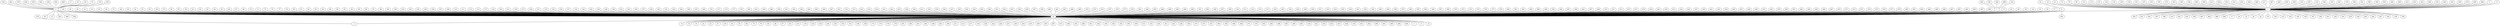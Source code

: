 graph x {
1 -- 10
5 -- 10
7 -- 10
8 -- 10
10 -- 2
10 -- 3
10 -- 6
10 -- 12
10 -- 14
10 -- 15
10 -- 19
10 -- 22
10 -- 24
10 -- 27
10 -- 29
10 -- 44
10 -- 55
10 -- 68
10 -- 73
10 -- 76
10 -- 85
10 -- 86
10 -- 87
10 -- 101
10 -- 116
10 -- 119
10 -- 124
10 -- 126
10 -- 128
10 -- 130
10 -- 140
10 -- 151
10 -- 158
10 -- 169
10 -- 173
10 -- 175
10 -- 176
10 -- 178
10 -- 187
10 -- 189
10 -- 193
10 -- 196
10 -- 199
10 -- 203
10 -- 208
10 -- 211
10 -- 214
10 -- 217
10 -- 219
10 -- 220
10 -- 224
10 -- 226
10 -- 227
10 -- 240
10 -- 243
10 -- 247
10 -- 249
10 -- 250
10 -- 267
10 -- 272
10 -- 280
10 -- 283
10 -- 286
10 -- 291
10 -- 292
10 -- 293
10 -- 302
10 -- 303
10 -- 305
10 -- 309
10 -- 315
10 -- 316
10 -- 318
10 -- 321
10 -- 322
10 -- 326
10 -- 336
10 -- 337
10 -- 347
10 -- 351
10 -- 360
10 -- 363
10 -- 366
10 -- 369
10 -- 371
10 -- 374
10 -- 382
10 -- 384
10 -- 388
10 -- 392
10 -- 398
10 -- 405
10 -- 419
10 -- 421
10 -- 425
10 -- 426
10 -- 427
10 -- 429
10 -- 433
10 -- 451
10 -- 452
10 -- 459
10 -- 461
10 -- 468
10 -- 492
10 -- 500
13 -- 10
25 -- 10
26 -- 10
28 -- 10
32 -- 10
33 -- 10
34 -- 10
37 -- 10
38 -- 10
39 -- 10
40 -- 10
41 -- 10
43 -- 10
45 -- 10
46 -- 10
47 -- 10
48 -- 10
49 -- 10
52 -- 10
53 -- 10
54 -- 10
56 -- 10
57 -- 10
58 -- 10
59 -- 10
60 -- 10
61 -- 10
62 -- 10
63 -- 10
64 -- 10
65 -- 10
66 -- 10
67 -- 10
69 -- 10
70 -- 10
71 -- 10
72 -- 10
75 -- 10
77 -- 10
79 -- 10
80 -- 10
81 -- 10
82 -- 10
83 -- 10
84 -- 10
88 -- 10
89 -- 10
92 -- 10
94 -- 10
95 -- 10
96 -- 10
97 -- 10
98 -- 10
99 -- 10
100 -- 10
102 -- 10
103 -- 10
104 -- 10
105 -- 10
106 -- 10
107 -- 10
108 -- 10
110 -- 10
111 -- 10
112 -- 10
114 -- 10
117 -- 10
118 -- 10
120 -- 10
121 -- 10
125 -- 10
127 -- 10
129 -- 10
131 -- 10
133 -- 10
134 -- 10
136 -- 10
137 -- 10
142 -- 10
144 -- 10
145 -- 10
146 -- 10
148 -- 10
149 -- 10
152 -- 10
154 -- 10
156 -- 10
157 -- 10
159 -- 10
160 -- 10
161 -- 10
162 -- 10
164 -- 10
166 -- 10
167 -- 10
168 -- 10
170 -- 10
171 -- 10
172 -- 10
177 -- 10
179 -- 10
180 -- 10
181 -- 10
184 -- 10
186 -- 10
190 -- 10
191 -- 10
192 -- 10
194 -- 10
204 -- 10
205 -- 10
206 -- 10
207 -- 10
210 -- 10
212 -- 10
213 -- 10
215 -- 10
216 -- 10
218 -- 10
221 -- 10
222 -- 10
225 -- 10
228 -- 10
230 -- 10
231 -- 10
232 -- 10
235 -- 10
236 -- 10
237 -- 10
238 -- 10
239 -- 10
244 -- 10
245 -- 10
248 -- 10
251 -- 10
252 -- 10
253 -- 10
254 -- 10
256 -- 10
257 -- 10
259 -- 10
260 -- 10
261 -- 10
263 -- 10
266 -- 10
268 -- 10
270 -- 10
273 -- 10
274 -- 10
275 -- 10
276 -- 10
277 -- 10
278 -- 10
281 -- 10
284 -- 10
285 -- 10
288 -- 10
289 -- 10
290 -- 10
296 -- 10
298 -- 10
301 -- 10
304 -- 10
306 -- 10
307 -- 10
308 -- 10
310 -- 10
311 -- 10
312 -- 10
313 -- 10
317 -- 10
320 -- 10
323 -- 10
324 -- 10
325 -- 10
328 -- 10
330 -- 10
331 -- 10
333 -- 10
334 -- 10
335 -- 10
339 -- 10
341 -- 10
342 -- 10
344 -- 10
346 -- 10
349 -- 10
356 -- 10
357 -- 10
358 -- 10
359 -- 10
364 -- 10
365 -- 10
367 -- 10
368 -- 10
370 -- 10
372 -- 10
373 -- 10
375 -- 10
376 -- 10
377 -- 10
378 -- 10
380 -- 10
381 -- 10
383 -- 10
386 -- 10
389 -- 10
390 -- 10
393 -- 10
394 -- 10
397 -- 10
399 -- 10
401 -- 10
407 -- 10
408 -- 10
410 -- 10
411 -- 10
413 -- 10
415 -- 10
417 -- 10
418 -- 10
420 -- 10
422 -- 10
430 -- 10
431 -- 10
432 -- 10
434 -- 10
437 -- 10
439 -- 10
441 -- 10
442 -- 10
444 -- 10
446 -- 10
447 -- 10
448 -- 10
449 -- 10
453 -- 10
454 -- 10
455 -- 10
456 -- 10
457 -- 10
462 -- 10
464 -- 10
465 -- 10
466 -- 10
467 -- 10
470 -- 10
471 -- 10
472 -- 10
473 -- 10
474 -- 10
475 -- 10
476 -- 10
477 -- 10
478 -- 10
480 -- 10
481 -- 10
483 -- 10
484 -- 10
485 -- 10
486 -- 10
487 -- 10
491 -- 10
493 -- 10
495 -- 10
497 -- 10
499 -- 10
1 -- 17
1 -- 18
1 -- 35
1 -- 36
1 -- 42
1 -- 50
1 -- 109
1 -- 123
1 -- 163
1 -- 165
1 -- 195
1 -- 197
1 -- 198
1 -- 201
1 -- 202
1 -- 234
1 -- 255
1 -- 258
1 -- 265
1 -- 282
1 -- 297
1 -- 329
1 -- 338
1 -- 350
1 -- 352
1 -- 353
1 -- 362
1 -- 387
1 -- 396
1 -- 414
1 -- 423
1 -- 438
1 -- 458
1 -- 463
1 -- 482
1 -- 488
1 -- 490
4 -- 1
11 -- 1
16 -- 1
21 -- 1
74 -- 1
78 -- 1
90 -- 1
93 -- 1
113 -- 1
115 -- 1
122 -- 1
132 -- 1
138 -- 1
139 -- 1
141 -- 1
147 -- 1
153 -- 1
155 -- 1
174 -- 1
183 -- 1
185 -- 1
188 -- 1
200 -- 1
209 -- 1
223 -- 1
229 -- 1
233 -- 1
241 -- 1
242 -- 1
246 -- 1
269 -- 1
271 -- 1
287 -- 1
294 -- 1
295 -- 1
300 -- 1
314 -- 1
327 -- 1
332 -- 1
340 -- 1
343 -- 1
361 -- 1
379 -- 1
385 -- 1
391 -- 1
395 -- 1
400 -- 1
403 -- 1
406 -- 1
409 -- 1
412 -- 1
416 -- 1
424 -- 1
428 -- 1
435 -- 1
440 -- 1
443 -- 1
445 -- 1
479 -- 1
496 -- 1
498 -- 1
5 -- 20
5 -- 31
5 -- 354
5 -- 469
5 -- 494
9 -- 5
23 -- 5
30 -- 5
51 -- 5
135 -- 5
150 -- 5
182 -- 5
262 -- 5
279 -- 5
299 -- 5
355 -- 5
404 -- 5
436 -- 5
450 -- 5
460 -- 5
143 -- 7
264 -- 7
345 -- 7
348 -- 7
489 -- 7
8 -- 402
91 -- 8
319 -- 2
}